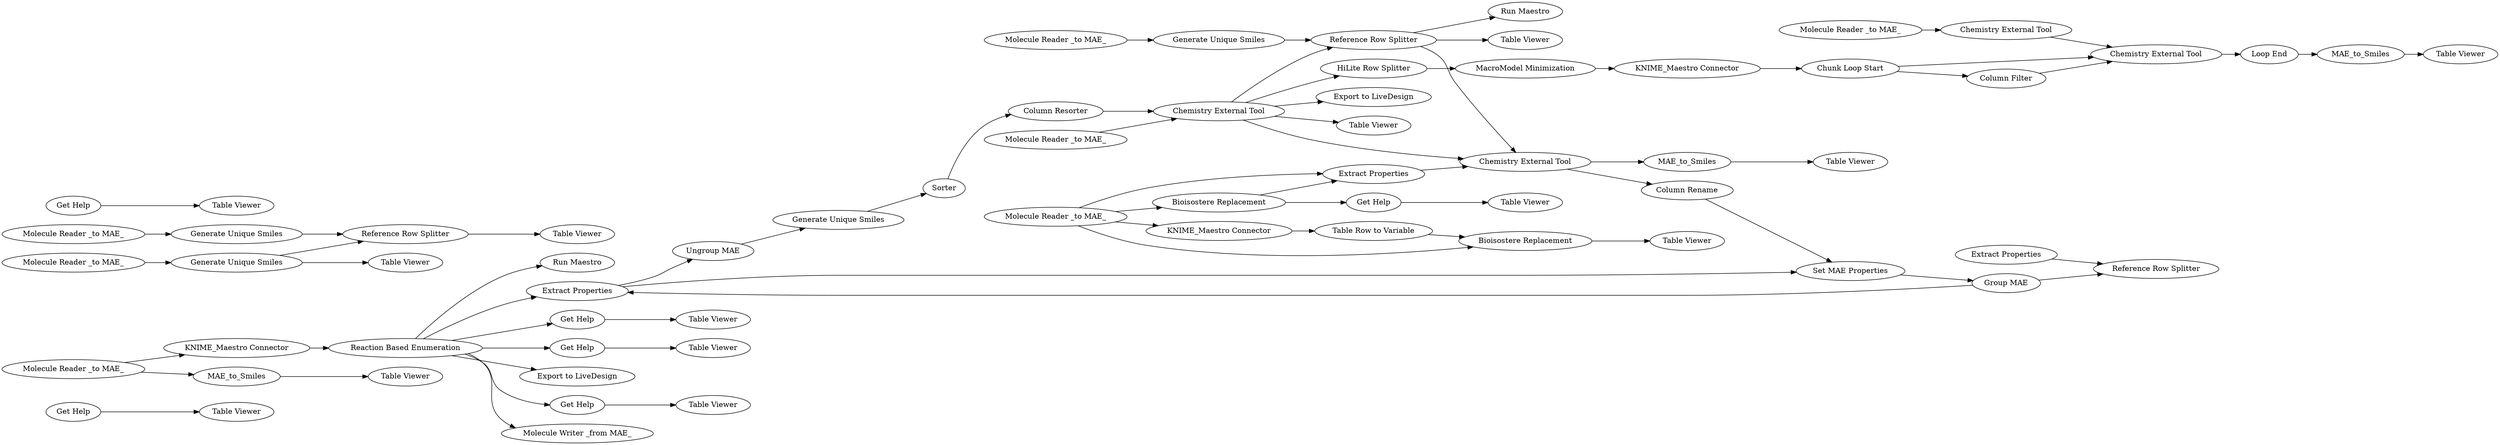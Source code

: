 digraph {
	114 -> 116
	62 -> 65
	29 -> 28
	149 -> 144
	57 -> 64
	80 -> 144
	107 -> 112
	111 -> 112
	110 -> 111
	112 -> 125
	111 -> 129
	80 -> 12
	132 -> 133
	12 -> 112
	85 -> 12
	80 -> 85
	28 -> 26
	140 -> 132
	77 -> 74
	27 -> 28
	157 -> 158
	155 -> 156
	84 -> 83
	73 -> 78
	62 -> 67
	125 -> 126
	111 -> 107
	109 -> 106
	129 -> 89
	144 -> 145
	62 -> 155
	81 -> 111
	85 -> 84
	26 -> 27
	130 -> 134
	107 -> 120
	150 -> 134
	75 -> 73
	62 -> 157
	89 -> 138
	131 -> 130
	153 -> 154
	111 -> 90
	113 -> 115
	134 -> 140
	62 -> 27
	100 -> 149
	26 -> 22
	105 -> 107
	139 -> 134
	138 -> 139
	64 -> 62
	60 -> 63
	111 -> 94
	62 -> 153
	75 -> 72
	80 -> 100
	27 -> 109
	74 -> 73
	106 -> 30
	57 -> 60
	107 -> 108
	79 -> 105
	58 -> 75
	112 -> 29
	62 -> 66
	139 -> 150
	23 -> 22
	30 -> 110
	133 [label="Table Viewer"]
	27 [label="Extract Properties"]
	57 [label="Molecule Reader _to MAE_"]
	126 [label="Table Viewer"]
	79 [label="Molecule Reader _to MAE_"]
	89 [label="MacroModel Minimization"]
	26 [label="Group MAE"]
	153 [label="Get Help"]
	58 [label="Molecule Reader _to MAE_"]
	138 [label="KNIME_Maestro Connector"]
	74 [label="Generate Unique Smiles"]
	108 [label="Table Viewer"]
	105 [label="Generate Unique Smiles"]
	149 [label="Table Row to Variable"]
	145 [label="Table Viewer"]
	78 [label="Table Viewer"]
	64 [label="KNIME_Maestro Connector"]
	84 [label="Get Help"]
	156 [label="Table Viewer"]
	131 [label="Molecule Reader _to MAE_"]
	154 [label="Table Viewer"]
	109 [label="Ungroup MAE"]
	114 [label="Get Help"]
	110 [label="Column Resorter"]
	129 [label="HiLite Row Splitter"]
	75 [label="Generate Unique Smiles"]
	12 [label="Extract Properties"]
	85 [label="Bioisostere Replacement"]
	150 [label="Column Filter"]
	144 [label="Bioisostere Replacement"]
	125 [label=MAE_to_Smiles]
	90 [label="Table Viewer"]
	112 [label="Chemistry External Tool"]
	115 [label="Table Viewer"]
	22 [label="Reference Row Splitter"]
	28 [label="Set MAE Properties"]
	67 [label="Export to LiveDesign"]
	158 [label="Table Viewer"]
	23 [label="Extract Properties"]
	72 [label="Table Viewer"]
	63 [label="Table Viewer"]
	77 [label="Molecule Reader _to MAE_"]
	100 [label="KNIME_Maestro Connector"]
	106 [label="Generate Unique Smiles"]
	83 [label="Table Viewer"]
	134 [label="Chemistry External Tool"]
	60 [label=MAE_to_Smiles]
	81 [label="Molecule Reader _to MAE_"]
	94 [label="Export to LiveDesign"]
	107 [label="Reference Row Splitter"]
	113 [label="Get Help"]
	120 [label="Run Maestro"]
	62 [label="Reaction Based Enumeration"]
	66 [label="Molecule Writer _from MAE_"]
	29 [label="Column Rename"]
	157 [label="Get Help"]
	65 [label="Run Maestro"]
	140 [label="Loop End"]
	139 [label="Chunk Loop Start"]
	155 [label="Get Help"]
	116 [label="Table Viewer"]
	130 [label="Chemistry External Tool"]
	111 [label="Chemistry External Tool"]
	80 [label="Molecule Reader _to MAE_"]
	73 [label="Reference Row Splitter"]
	30 [label=Sorter]
	132 [label=MAE_to_Smiles]
	rankdir=LR
}

